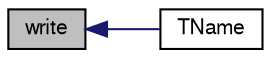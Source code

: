 digraph "write"
{
  bgcolor="transparent";
  edge [fontname="FreeSans",fontsize="10",labelfontname="FreeSans",labelfontsize="10"];
  node [fontname="FreeSans",fontsize="10",shape=record];
  rankdir="LR";
  Node984 [label="write",height=0.2,width=0.4,color="black", fillcolor="grey75", style="filled", fontcolor="black"];
  Node984 -> Node985 [dir="back",color="midnightblue",fontsize="10",style="solid",fontname="FreeSans"];
  Node985 [label="TName",height=0.2,width=0.4,color="black",URL="$a29998.html#a1a53e2f9bddb637f253eaef2f6bf6f0f",tooltip="Return the temperature field name. "];
}
